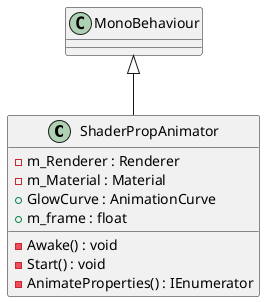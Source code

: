 @startuml
class ShaderPropAnimator {
    - m_Renderer : Renderer
    - m_Material : Material
    + GlowCurve : AnimationCurve
    + m_frame : float
    - Awake() : void
    - Start() : void
    - AnimateProperties() : IEnumerator
}
MonoBehaviour <|-- ShaderPropAnimator
@enduml
